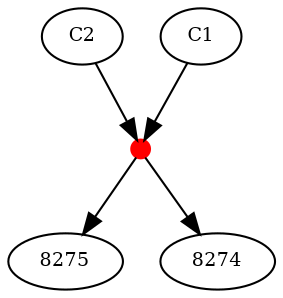 digraph G {
size="7,10"
page="8.5,11"
node[width=0.25,height=0.375,fontsize=9]
C2 [label="C2"]
C1 [label="C1"]
8275 [label="8275"]
8274 [label="8274"]
R_0 [label="",shape=circle,height=0.12,width=0.12,fontsize=1,style=filled,color=red];
C1 -> R_0
C2 -> R_0
R_0 -> 8274
R_0 -> 8275
}
